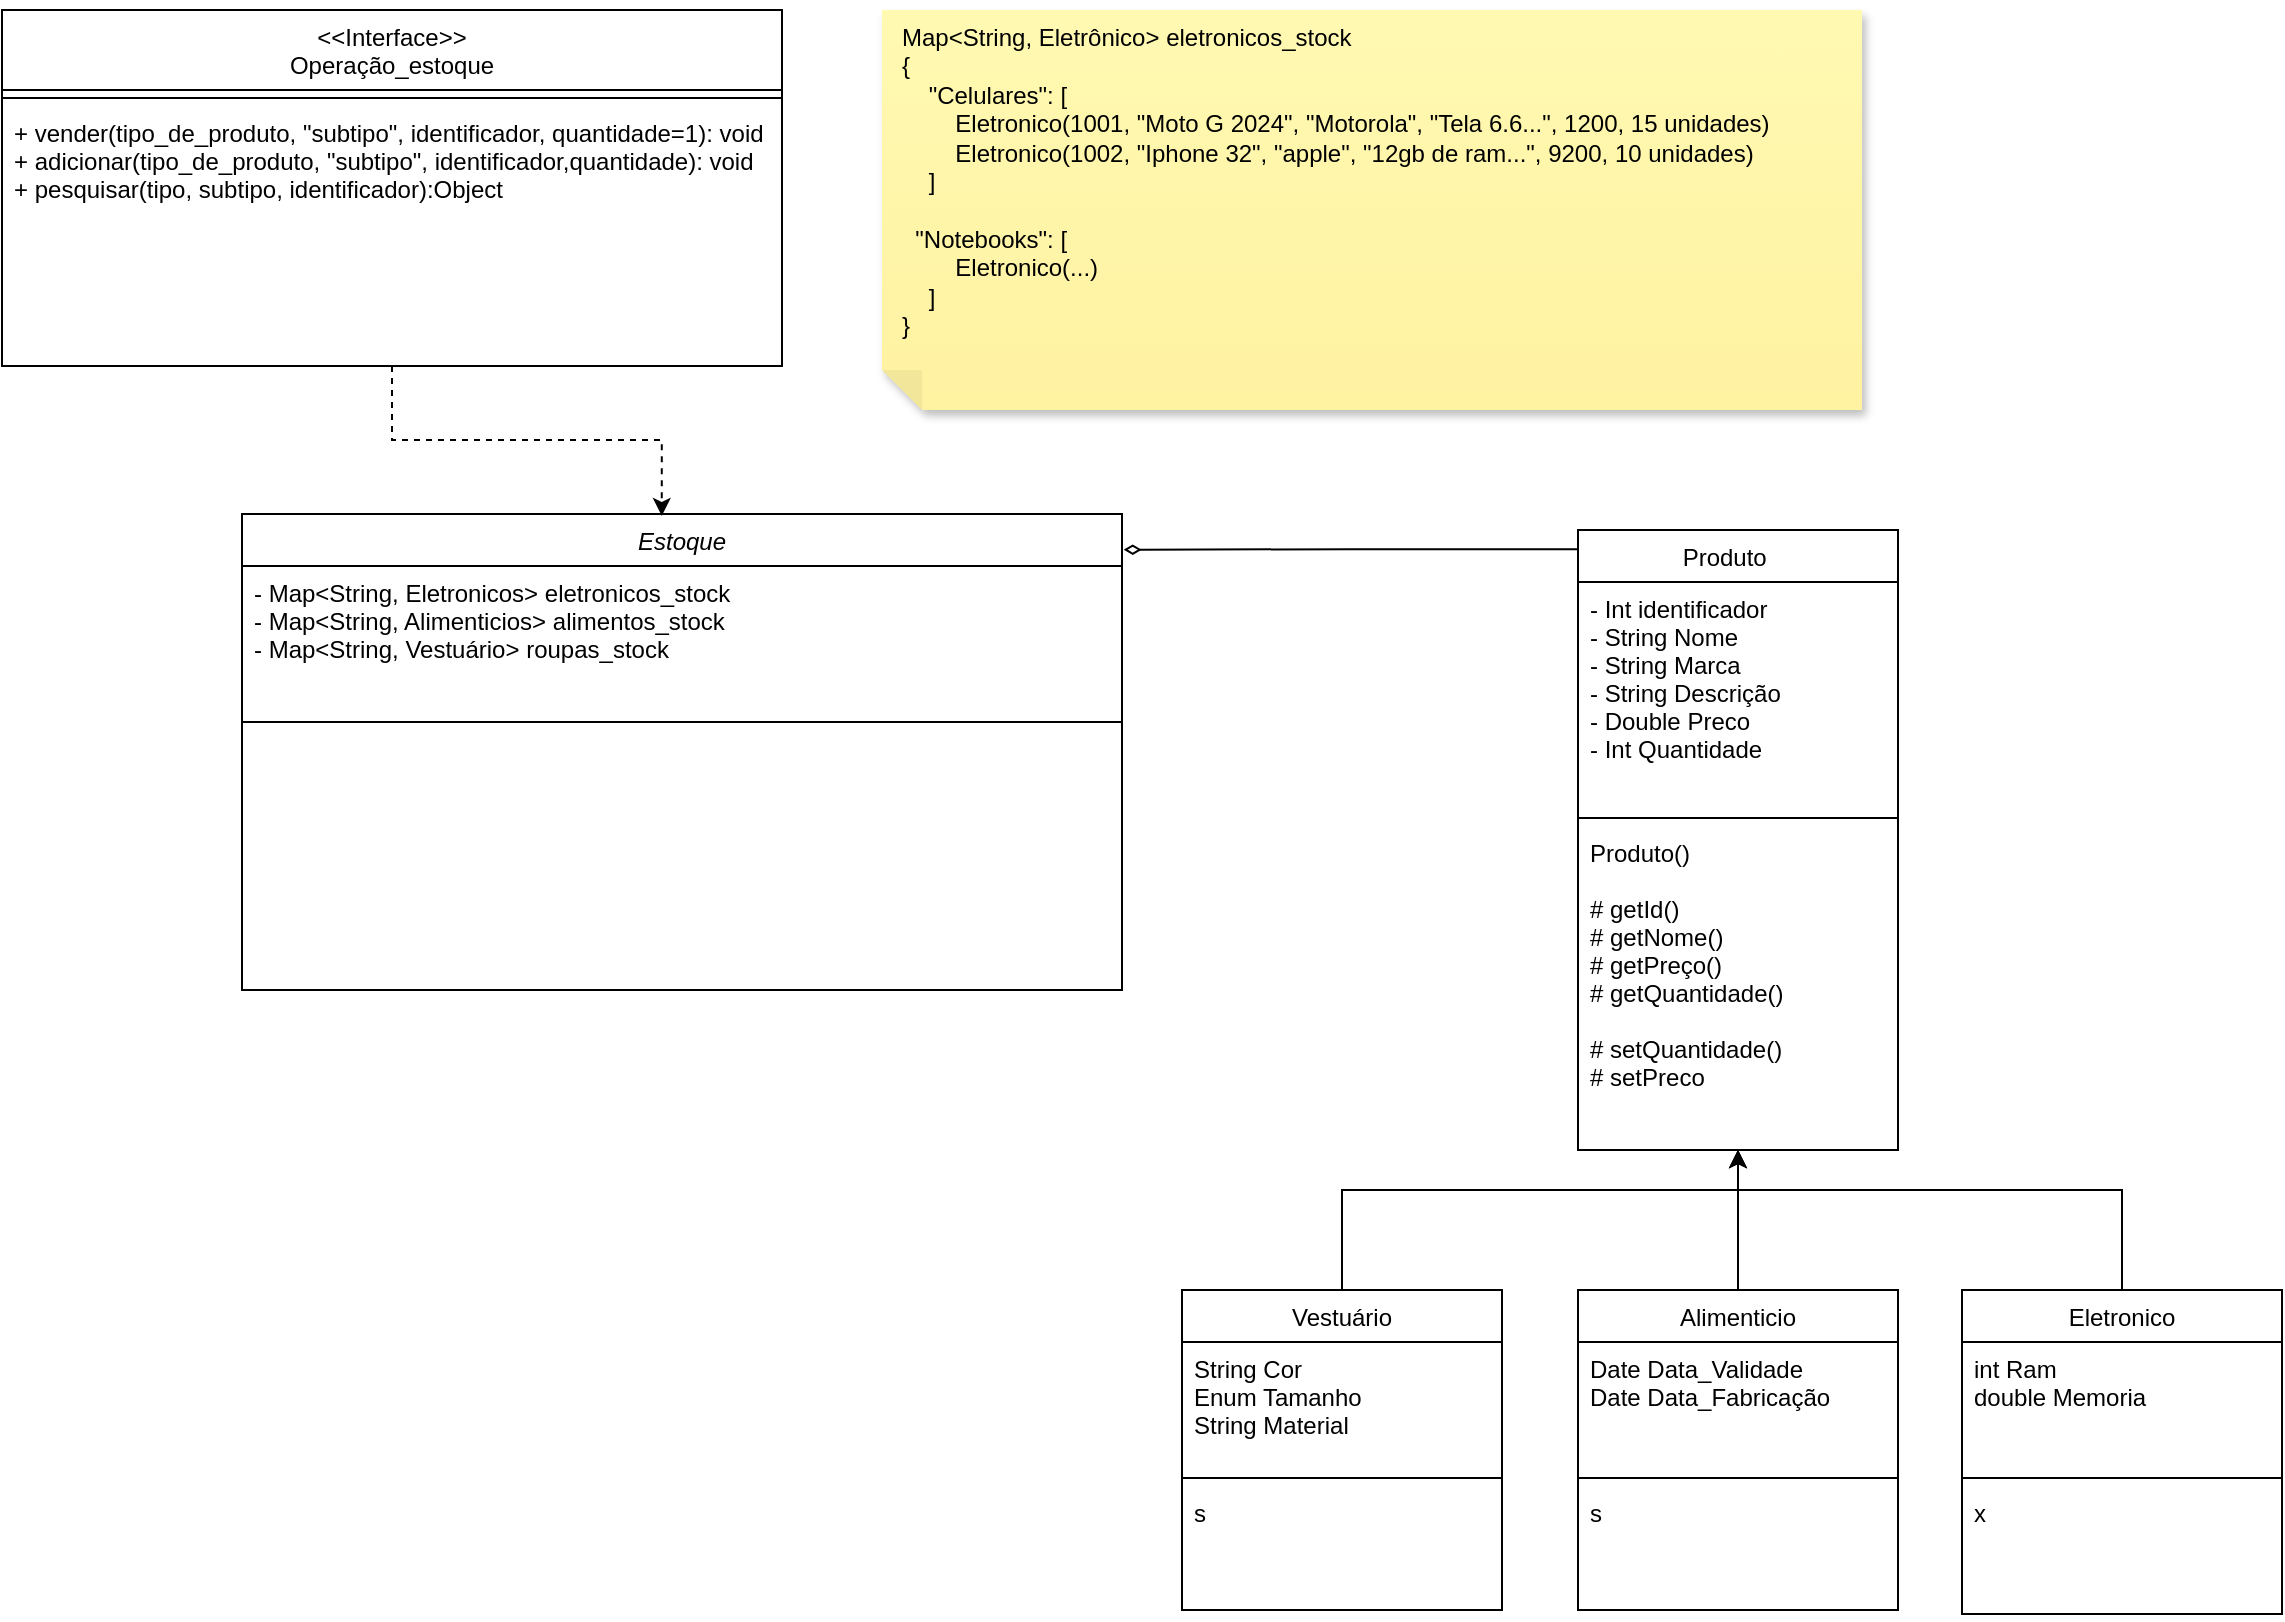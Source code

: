 <mxfile version="24.0.7" type="google">
  <diagram id="C5RBs43oDa-KdzZeNtuy" name="Page-1">
    <mxGraphModel grid="1" page="1" gridSize="10" guides="1" tooltips="1" connect="1" arrows="1" fold="1" pageScale="1" pageWidth="827" pageHeight="1169" math="0" shadow="0">
      <root>
        <mxCell id="WIyWlLk6GJQsqaUBKTNV-0" />
        <mxCell id="WIyWlLk6GJQsqaUBKTNV-1" parent="WIyWlLk6GJQsqaUBKTNV-0" />
        <mxCell id="zkfFHV4jXpPFQw0GAbJ--0" value="Estoque" style="swimlane;fontStyle=2;align=center;verticalAlign=top;childLayout=stackLayout;horizontal=1;startSize=26;horizontalStack=0;resizeParent=1;resizeLast=0;collapsible=1;marginBottom=0;rounded=0;shadow=0;strokeWidth=1;" vertex="1" parent="WIyWlLk6GJQsqaUBKTNV-1">
          <mxGeometry x="-160" y="62" width="440" height="238" as="geometry">
            <mxRectangle x="230" y="140" width="160" height="26" as="alternateBounds" />
          </mxGeometry>
        </mxCell>
        <mxCell id="zkfFHV4jXpPFQw0GAbJ--1" value="- Map&lt;String, Eletronicos&gt; eletronicos_stock&#xa;- Map&lt;String, Alimenticios&gt; alimentos_stock&#xa;- Map&lt;String, Vestuário&gt; roupas_stock&#xa;&#xa;&#xa;" style="text;align=left;verticalAlign=top;spacingLeft=4;spacingRight=4;overflow=hidden;rotatable=0;points=[[0,0.5],[1,0.5]];portConstraint=eastwest;" vertex="1" parent="zkfFHV4jXpPFQw0GAbJ--0">
          <mxGeometry y="26" width="440" height="74" as="geometry" />
        </mxCell>
        <mxCell id="zkfFHV4jXpPFQw0GAbJ--4" value="" style="line;html=1;strokeWidth=1;align=left;verticalAlign=middle;spacingTop=-1;spacingLeft=3;spacingRight=3;rotatable=0;labelPosition=right;points=[];portConstraint=eastwest;" vertex="1" parent="zkfFHV4jXpPFQw0GAbJ--0">
          <mxGeometry y="100" width="440" height="8" as="geometry" />
        </mxCell>
        <mxCell id="zkfFHV4jXpPFQw0GAbJ--17" value="Produto    " style="swimlane;fontStyle=0;align=center;verticalAlign=top;childLayout=stackLayout;horizontal=1;startSize=26;horizontalStack=0;resizeParent=1;resizeLast=0;collapsible=1;marginBottom=0;rounded=0;shadow=0;strokeWidth=1;" vertex="1" parent="WIyWlLk6GJQsqaUBKTNV-1">
          <mxGeometry x="508" y="70" width="160" height="310" as="geometry">
            <mxRectangle x="550" y="140" width="160" height="26" as="alternateBounds" />
          </mxGeometry>
        </mxCell>
        <mxCell id="zkfFHV4jXpPFQw0GAbJ--18" value="- Int identificador&#xa;- String Nome&#xa;- String Marca&#xa;- String Descrição&#xa;- Double Preco&#xa;- Int Quantidade&#xa;" style="text;align=left;verticalAlign=top;spacingLeft=4;spacingRight=4;overflow=hidden;rotatable=0;points=[[0,0.5],[1,0.5]];portConstraint=eastwest;" vertex="1" parent="zkfFHV4jXpPFQw0GAbJ--17">
          <mxGeometry y="26" width="160" height="114" as="geometry" />
        </mxCell>
        <mxCell id="zkfFHV4jXpPFQw0GAbJ--23" value="" style="line;html=1;strokeWidth=1;align=left;verticalAlign=middle;spacingTop=-1;spacingLeft=3;spacingRight=3;rotatable=0;labelPosition=right;points=[];portConstraint=eastwest;" vertex="1" parent="zkfFHV4jXpPFQw0GAbJ--17">
          <mxGeometry y="140" width="160" height="8" as="geometry" />
        </mxCell>
        <mxCell id="zkfFHV4jXpPFQw0GAbJ--25" value="Produto()&#xa;&#xa;# getId()&#xa;# getNome()&#xa;# getPreço()&#xa;# getQuantidade()&#xa;&#xa;# setQuantidade()&#xa;# setPreco&#xa;&#xa;" style="text;align=left;verticalAlign=top;spacingLeft=4;spacingRight=4;overflow=hidden;rotatable=0;points=[[0,0.5],[1,0.5]];portConstraint=eastwest;" vertex="1" parent="zkfFHV4jXpPFQw0GAbJ--17">
          <mxGeometry y="148" width="160" height="152" as="geometry" />
        </mxCell>
        <mxCell id="YjcyUomfurOhlO6iHx7n-10" style="edgeStyle=orthogonalEdgeStyle;rounded=0;orthogonalLoop=1;jettySize=auto;html=1;entryX=0.5;entryY=1;entryDx=0;entryDy=0;" edge="1" parent="WIyWlLk6GJQsqaUBKTNV-1" source="7X-yFO5zMG29SLTpHL67-0" target="zkfFHV4jXpPFQw0GAbJ--17">
          <mxGeometry relative="1" as="geometry" />
        </mxCell>
        <mxCell id="7X-yFO5zMG29SLTpHL67-0" value="Alimenticio" style="swimlane;fontStyle=0;align=center;verticalAlign=top;childLayout=stackLayout;horizontal=1;startSize=26;horizontalStack=0;resizeParent=1;resizeLast=0;collapsible=1;marginBottom=0;rounded=0;shadow=0;strokeWidth=1;" vertex="1" parent="WIyWlLk6GJQsqaUBKTNV-1">
          <mxGeometry x="508" y="450" width="160" height="160" as="geometry">
            <mxRectangle x="550" y="140" width="160" height="26" as="alternateBounds" />
          </mxGeometry>
        </mxCell>
        <mxCell id="YjcyUomfurOhlO6iHx7n-1" value="Date Data_Validade&#xa;Date Data_Fabricação&#xa;" style="text;align=left;verticalAlign=top;spacingLeft=4;spacingRight=4;overflow=hidden;rotatable=0;points=[[0,0.5],[1,0.5]];portConstraint=eastwest;" vertex="1" parent="7X-yFO5zMG29SLTpHL67-0">
          <mxGeometry y="26" width="160" height="64" as="geometry" />
        </mxCell>
        <mxCell id="7X-yFO5zMG29SLTpHL67-2" value="" style="line;html=1;strokeWidth=1;align=left;verticalAlign=middle;spacingTop=-1;spacingLeft=3;spacingRight=3;rotatable=0;labelPosition=right;points=[];portConstraint=eastwest;" vertex="1" parent="7X-yFO5zMG29SLTpHL67-0">
          <mxGeometry y="90" width="160" height="8" as="geometry" />
        </mxCell>
        <mxCell id="7X-yFO5zMG29SLTpHL67-3" value="s" style="text;align=left;verticalAlign=top;spacingLeft=4;spacingRight=4;overflow=hidden;rotatable=0;points=[[0,0.5],[1,0.5]];portConstraint=eastwest;" vertex="1" parent="7X-yFO5zMG29SLTpHL67-0">
          <mxGeometry y="98" width="160" height="52" as="geometry" />
        </mxCell>
        <mxCell id="YjcyUomfurOhlO6iHx7n-11" style="edgeStyle=orthogonalEdgeStyle;rounded=0;orthogonalLoop=1;jettySize=auto;html=1;entryX=0.5;entryY=1;entryDx=0;entryDy=0;" edge="1" parent="WIyWlLk6GJQsqaUBKTNV-1" source="YjcyUomfurOhlO6iHx7n-0" target="zkfFHV4jXpPFQw0GAbJ--17">
          <mxGeometry relative="1" as="geometry">
            <Array as="points">
              <mxPoint x="390" y="400" />
              <mxPoint x="588" y="400" />
            </Array>
          </mxGeometry>
        </mxCell>
        <mxCell id="YjcyUomfurOhlO6iHx7n-0" value="Vestuário" style="swimlane;fontStyle=0;align=center;verticalAlign=top;childLayout=stackLayout;horizontal=1;startSize=26;horizontalStack=0;resizeParent=1;resizeLast=0;collapsible=1;marginBottom=0;rounded=0;shadow=0;strokeWidth=1;" vertex="1" parent="WIyWlLk6GJQsqaUBKTNV-1">
          <mxGeometry x="310" y="450" width="160" height="160" as="geometry">
            <mxRectangle x="550" y="140" width="160" height="26" as="alternateBounds" />
          </mxGeometry>
        </mxCell>
        <mxCell id="7X-yFO5zMG29SLTpHL67-1" value="String Cor&#xa;Enum Tamanho&#xa;String Material&#xa;" style="text;align=left;verticalAlign=top;spacingLeft=4;spacingRight=4;overflow=hidden;rotatable=0;points=[[0,0.5],[1,0.5]];portConstraint=eastwest;" vertex="1" parent="YjcyUomfurOhlO6iHx7n-0">
          <mxGeometry y="26" width="160" height="64" as="geometry" />
        </mxCell>
        <mxCell id="YjcyUomfurOhlO6iHx7n-2" value="" style="line;html=1;strokeWidth=1;align=left;verticalAlign=middle;spacingTop=-1;spacingLeft=3;spacingRight=3;rotatable=0;labelPosition=right;points=[];portConstraint=eastwest;" vertex="1" parent="YjcyUomfurOhlO6iHx7n-0">
          <mxGeometry y="90" width="160" height="8" as="geometry" />
        </mxCell>
        <mxCell id="YjcyUomfurOhlO6iHx7n-3" value="s" style="text;align=left;verticalAlign=top;spacingLeft=4;spacingRight=4;overflow=hidden;rotatable=0;points=[[0,0.5],[1,0.5]];portConstraint=eastwest;" vertex="1" parent="YjcyUomfurOhlO6iHx7n-0">
          <mxGeometry y="98" width="160" height="52" as="geometry" />
        </mxCell>
        <mxCell id="YjcyUomfurOhlO6iHx7n-9" style="edgeStyle=orthogonalEdgeStyle;rounded=0;orthogonalLoop=1;jettySize=auto;html=1;entryX=0.5;entryY=1;entryDx=0;entryDy=0;" edge="1" parent="WIyWlLk6GJQsqaUBKTNV-1" source="YjcyUomfurOhlO6iHx7n-4" target="zkfFHV4jXpPFQw0GAbJ--17">
          <mxGeometry relative="1" as="geometry">
            <Array as="points">
              <mxPoint x="780" y="400" />
              <mxPoint x="588" y="400" />
            </Array>
          </mxGeometry>
        </mxCell>
        <mxCell id="YjcyUomfurOhlO6iHx7n-4" value="Eletronico" style="swimlane;fontStyle=0;align=center;verticalAlign=top;childLayout=stackLayout;horizontal=1;startSize=26;horizontalStack=0;resizeParent=1;resizeLast=0;collapsible=1;marginBottom=0;rounded=0;shadow=0;strokeWidth=1;" vertex="1" parent="WIyWlLk6GJQsqaUBKTNV-1">
          <mxGeometry x="700" y="450" width="160" height="162" as="geometry">
            <mxRectangle x="550" y="140" width="160" height="26" as="alternateBounds" />
          </mxGeometry>
        </mxCell>
        <mxCell id="s9PA0wEgrtwV6aOpLfCh-0" value="int Ram&#xa;double Memoria&#xa;" style="text;align=left;verticalAlign=top;spacingLeft=4;spacingRight=4;overflow=hidden;rotatable=0;points=[[0,0.5],[1,0.5]];portConstraint=eastwest;" vertex="1" parent="YjcyUomfurOhlO6iHx7n-4">
          <mxGeometry y="26" width="160" height="64" as="geometry" />
        </mxCell>
        <mxCell id="YjcyUomfurOhlO6iHx7n-6" value="" style="line;html=1;strokeWidth=1;align=left;verticalAlign=middle;spacingTop=-1;spacingLeft=3;spacingRight=3;rotatable=0;labelPosition=right;points=[];portConstraint=eastwest;" vertex="1" parent="YjcyUomfurOhlO6iHx7n-4">
          <mxGeometry y="90" width="160" height="8" as="geometry" />
        </mxCell>
        <mxCell id="s9PA0wEgrtwV6aOpLfCh-1" value="x" style="text;align=left;verticalAlign=top;spacingLeft=4;spacingRight=4;overflow=hidden;rotatable=0;points=[[0,0.5],[1,0.5]];portConstraint=eastwest;" vertex="1" parent="YjcyUomfurOhlO6iHx7n-4">
          <mxGeometry y="98" width="160" height="64" as="geometry" />
        </mxCell>
        <mxCell id="YjcyUomfurOhlO6iHx7n-8" value="&lt;div&gt;Map&amp;lt;String, Eletrônico&amp;gt; eletronicos_stock&amp;nbsp;&lt;/div&gt;&lt;div&gt;{&amp;nbsp; &lt;br&gt;&lt;/div&gt;&lt;div&gt;&amp;nbsp;&amp;nbsp;&amp;nbsp; &quot;Celulares&quot;: [&lt;/div&gt;&lt;div&gt;&amp;nbsp;&amp;nbsp;&amp;nbsp;&amp;nbsp;&amp;nbsp;&amp;nbsp;&amp;nbsp; Eletronico(1001, &quot;Moto G 2024&quot;, &quot;Motorola&quot;, &quot;Tela 6.6...&quot;, 1200, 15 unidades)&lt;/div&gt;&lt;div&gt;&amp;nbsp;&amp;nbsp;&amp;nbsp;&amp;nbsp;&amp;nbsp;&amp;nbsp;&amp;nbsp; Eletronico(1002, &quot;Iphone 32&quot;, &quot;apple&quot;, &quot;12gb de ram...&quot;, 9200, 10 unidades) &amp;nbsp;&amp;nbsp; &lt;/div&gt;&lt;div&gt;&amp;nbsp;&amp;nbsp;&amp;nbsp; ]&lt;/div&gt;&lt;div&gt;&lt;br&gt;&lt;/div&gt;&lt;div&gt;&amp;nbsp; &quot;Notebooks&quot;: [ &amp;nbsp;&amp;nbsp; &lt;br&gt;&lt;/div&gt;&lt;div&gt;&amp;nbsp;&amp;nbsp;&amp;nbsp;&amp;nbsp;&amp;nbsp;&amp;nbsp;&amp;nbsp; Eletronico(...)&lt;/div&gt;&lt;div&gt;&amp;nbsp;&amp;nbsp;&amp;nbsp; ]&lt;/div&gt;}" style="shape=note;whiteSpace=wrap;html=1;backgroundOutline=1;fontColor=#000000;darkOpacity=0.05;fillColor=#FFF9B2;strokeColor=none;fillStyle=solid;direction=west;gradientDirection=north;gradientColor=#FFF2A1;shadow=1;size=20;pointerEvents=1;align=left;verticalAlign=top;spacingLeft=8;" vertex="1" parent="WIyWlLk6GJQsqaUBKTNV-1">
          <mxGeometry x="160" y="-190" width="490" height="200" as="geometry" />
        </mxCell>
        <mxCell id="c3Vk4qXKCHe0MSyYfIdj-1" style="edgeStyle=orthogonalEdgeStyle;rounded=0;orthogonalLoop=1;jettySize=auto;html=1;entryX=1.002;entryY=0.075;entryDx=0;entryDy=0;entryPerimeter=0;exitX=-0.003;exitY=0.031;exitDx=0;exitDy=0;exitPerimeter=0;endArrow=diamondThin;endFill=0;" edge="1" parent="WIyWlLk6GJQsqaUBKTNV-1" source="zkfFHV4jXpPFQw0GAbJ--17" target="zkfFHV4jXpPFQw0GAbJ--0">
          <mxGeometry relative="1" as="geometry" />
        </mxCell>
        <mxCell id="c3Vk4qXKCHe0MSyYfIdj-2" value="&lt;&lt;Interface&gt;&gt;&#xa;Operação_estoque" style="swimlane;fontStyle=0;align=center;verticalAlign=top;childLayout=stackLayout;horizontal=1;startSize=40;horizontalStack=0;resizeParent=1;resizeLast=0;collapsible=1;marginBottom=0;rounded=0;shadow=0;strokeWidth=1;" vertex="1" parent="WIyWlLk6GJQsqaUBKTNV-1">
          <mxGeometry x="-280" y="-190" width="390" height="178" as="geometry">
            <mxRectangle x="550" y="140" width="160" height="26" as="alternateBounds" />
          </mxGeometry>
        </mxCell>
        <mxCell id="c3Vk4qXKCHe0MSyYfIdj-4" value="" style="line;html=1;strokeWidth=1;align=left;verticalAlign=middle;spacingTop=-1;spacingLeft=3;spacingRight=3;rotatable=0;labelPosition=right;points=[];portConstraint=eastwest;" vertex="1" parent="c3Vk4qXKCHe0MSyYfIdj-2">
          <mxGeometry y="40" width="390" height="8" as="geometry" />
        </mxCell>
        <mxCell id="zkfFHV4jXpPFQw0GAbJ--5" value="+ vender(tipo_de_produto, &quot;subtipo&quot;, identificador, quantidade=1): void&#xa;+ adicionar(tipo_de_produto, &quot;subtipo&quot;, identificador,quantidade): void&#xa;+ pesquisar(tipo, subtipo, identificador):Object&#xa;&#xa;" style="text;align=left;verticalAlign=top;spacingLeft=4;spacingRight=4;overflow=hidden;rotatable=0;points=[[0,0.5],[1,0.5]];portConstraint=eastwest;" vertex="1" parent="c3Vk4qXKCHe0MSyYfIdj-2">
          <mxGeometry y="48" width="390" height="130" as="geometry" />
        </mxCell>
        <mxCell id="Z2GHlJ_76PjWYnXboZ4a-1" style="edgeStyle=orthogonalEdgeStyle;rounded=0;orthogonalLoop=1;jettySize=auto;html=1;entryX=0.477;entryY=0.004;entryDx=0;entryDy=0;entryPerimeter=0;dashed=1;" edge="1" parent="WIyWlLk6GJQsqaUBKTNV-1" source="c3Vk4qXKCHe0MSyYfIdj-2" target="zkfFHV4jXpPFQw0GAbJ--0">
          <mxGeometry relative="1" as="geometry" />
        </mxCell>
      </root>
    </mxGraphModel>
  </diagram>
</mxfile>
